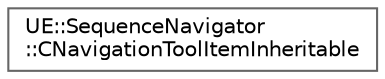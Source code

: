 digraph "Graphical Class Hierarchy"
{
 // INTERACTIVE_SVG=YES
 // LATEX_PDF_SIZE
  bgcolor="transparent";
  edge [fontname=Helvetica,fontsize=10,labelfontname=Helvetica,labelfontsize=10];
  node [fontname=Helvetica,fontsize=10,shape=box,height=0.2,width=0.4];
  rankdir="LR";
  Node0 [id="Node000000",label="UE::SequenceNavigator\l::CNavigationToolItemInheritable",height=0.2,width=0.4,color="grey40", fillcolor="white", style="filled",URL="$dd/d75/structUE_1_1SequenceNavigator_1_1CNavigationToolItemInheritable.html",tooltip="Describes a type with a FNavigationToolItemInherits typedef or using declaration."];
}
